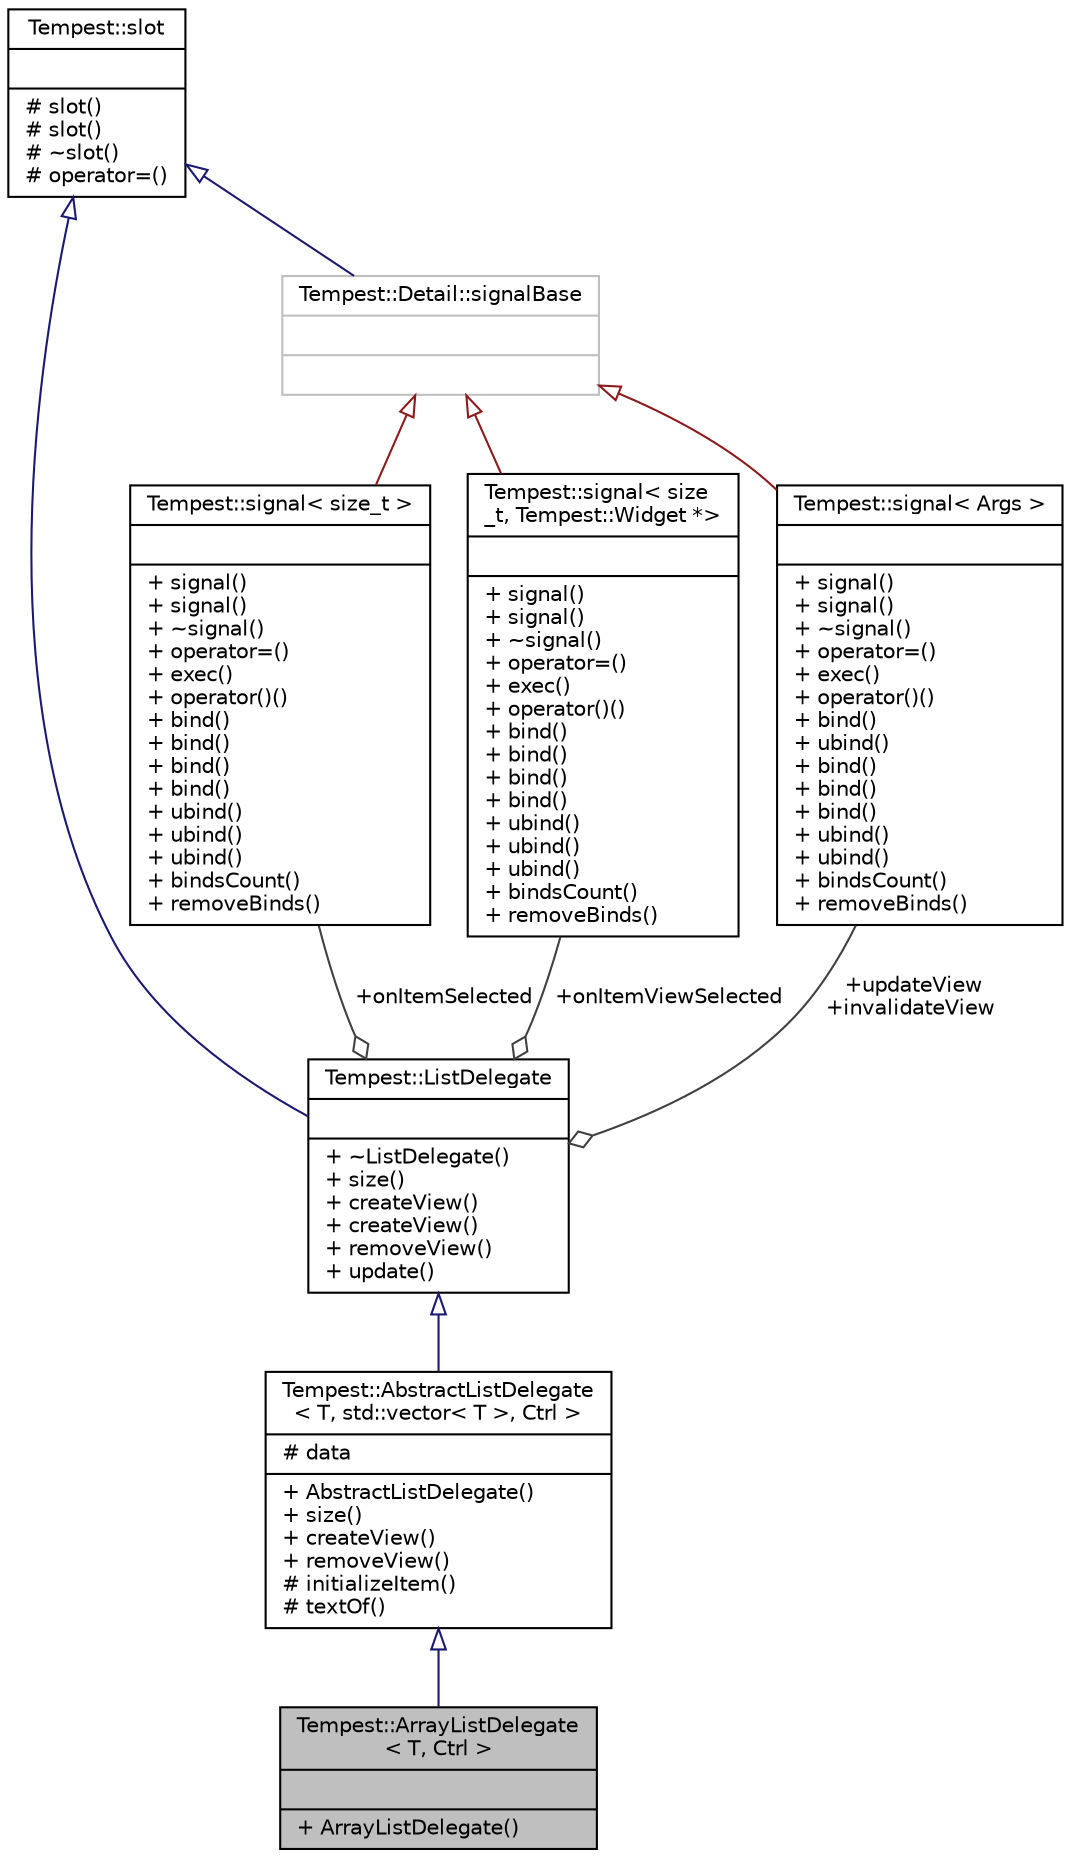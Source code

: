 digraph "Tempest::ArrayListDelegate&lt; T, Ctrl &gt;"
{
  edge [fontname="Helvetica",fontsize="10",labelfontname="Helvetica",labelfontsize="10"];
  node [fontname="Helvetica",fontsize="10",shape=record];
  Node4 [label="{Tempest::ArrayListDelegate\l\< T, Ctrl \>\n||+ ArrayListDelegate()\l}",height=0.2,width=0.4,color="black", fillcolor="grey75", style="filled", fontcolor="black"];
  Node5 -> Node4 [dir="back",color="midnightblue",fontsize="10",style="solid",arrowtail="onormal",fontname="Helvetica"];
  Node5 [label="{Tempest::AbstractListDelegate\l\< T, std::vector\< T \>, Ctrl \>\n|# data\l|+ AbstractListDelegate()\l+ size()\l+ createView()\l+ removeView()\l# initializeItem()\l# textOf()\l}",height=0.2,width=0.4,color="black", fillcolor="white", style="filled",URL="$class_tempest_1_1_abstract_list_delegate.html"];
  Node6 -> Node5 [dir="back",color="midnightblue",fontsize="10",style="solid",arrowtail="onormal",fontname="Helvetica"];
  Node6 [label="{Tempest::ListDelegate\n||+ ~ListDelegate()\l+ size()\l+ createView()\l+ createView()\l+ removeView()\l+ update()\l}",height=0.2,width=0.4,color="black", fillcolor="white", style="filled",URL="$class_tempest_1_1_list_delegate.html",tooltip="The ListDelegate class provides items to display in list or other collection. "];
  Node7 -> Node6 [dir="back",color="midnightblue",fontsize="10",style="solid",arrowtail="onormal",fontname="Helvetica"];
  Node7 [label="{Tempest::slot\n||# slot()\l# slot()\l# ~slot()\l# operator=()\l}",height=0.2,width=0.4,color="black", fillcolor="white", style="filled",URL="$class_tempest_1_1slot.html"];
  Node8 -> Node6 [color="grey25",fontsize="10",style="solid",label=" +onItemSelected" ,arrowhead="odiamond",fontname="Helvetica"];
  Node8 [label="{Tempest::signal\< size_t \>\n||+ signal()\l+ signal()\l+ ~signal()\l+ operator=()\l+ exec()\l+ operator()()\l+ bind()\l+ bind()\l+ bind()\l+ bind()\l+ ubind()\l+ ubind()\l+ ubind()\l+ bindsCount()\l+ removeBinds()\l}",height=0.2,width=0.4,color="black", fillcolor="white", style="filled",URL="$class_tempest_1_1signal.html"];
  Node9 -> Node8 [dir="back",color="firebrick4",fontsize="10",style="solid",arrowtail="onormal",fontname="Helvetica"];
  Node9 [label="{Tempest::Detail::signalBase\n||}",height=0.2,width=0.4,color="grey75", fillcolor="white", style="filled"];
  Node7 -> Node9 [dir="back",color="midnightblue",fontsize="10",style="solid",arrowtail="onormal",fontname="Helvetica"];
  Node10 -> Node6 [color="grey25",fontsize="10",style="solid",label=" +onItemViewSelected" ,arrowhead="odiamond",fontname="Helvetica"];
  Node10 [label="{Tempest::signal\< size\l_t, Tempest::Widget *\>\n||+ signal()\l+ signal()\l+ ~signal()\l+ operator=()\l+ exec()\l+ operator()()\l+ bind()\l+ bind()\l+ bind()\l+ bind()\l+ ubind()\l+ ubind()\l+ ubind()\l+ bindsCount()\l+ removeBinds()\l}",height=0.2,width=0.4,color="black", fillcolor="white", style="filled",URL="$class_tempest_1_1signal.html"];
  Node9 -> Node10 [dir="back",color="firebrick4",fontsize="10",style="solid",arrowtail="onormal",fontname="Helvetica"];
  Node11 -> Node6 [color="grey25",fontsize="10",style="solid",label=" +updateView\n+invalidateView" ,arrowhead="odiamond",fontname="Helvetica"];
  Node11 [label="{Tempest::signal\< Args \>\n||+ signal()\l+ signal()\l+ ~signal()\l+ operator=()\l+ exec()\l+ operator()()\l+ bind()\l+ ubind()\l+ bind()\l+ bind()\l+ bind()\l+ ubind()\l+ ubind()\l+ bindsCount()\l+ removeBinds()\l}",height=0.2,width=0.4,color="black", fillcolor="white", style="filled",URL="$class_tempest_1_1signal.html",tooltip="signal class, for signals and slots system. "];
  Node9 -> Node11 [dir="back",color="firebrick4",fontsize="10",style="solid",arrowtail="onormal",fontname="Helvetica"];
}
